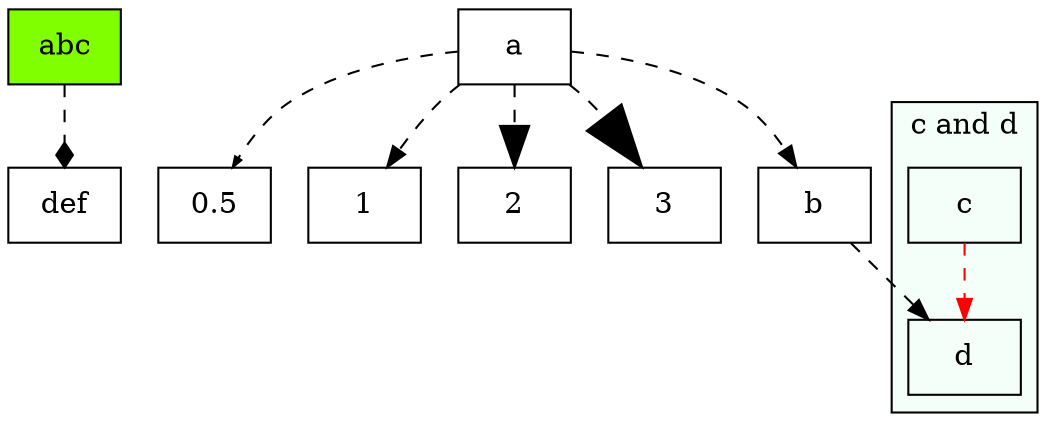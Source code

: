 digraph {
  node [shape="record"];
  edge [style="dashed"];

  abc [style="filled", color="black", fillcolor="chartreuse"]
  abc -> def [arrowhead = diamond]
  a -> "0.5" [arrowsize=0.5]
  a -> "1"
  a -> "2" [arrowsize=2]
  a -> "3" [arrowsize=3]
  b;
  subgraph cluster_cd{
    label="c and d";
    bgcolor="mintcream";
    c;
    d;
  }
  a -> b;
  b -> d;
  c -> d [color="red"];
}
